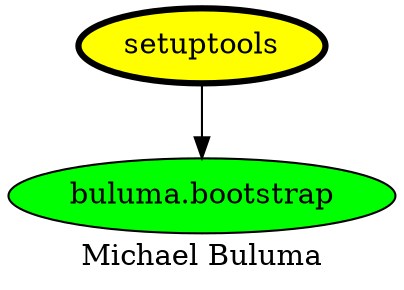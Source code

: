 digraph PhiloDilemma {
  label = "Michael Buluma" ;
  overlap=false
  {
    "setuptools" [fillcolor=yellow style=filled penwidth=3]
    "buluma.bootstrap" [fillcolor=green style=filled]
  }
  "setuptools" -> "buluma.bootstrap"
}
